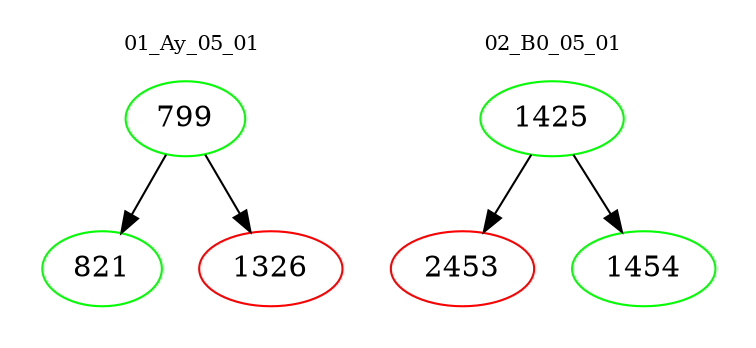digraph{
subgraph cluster_0 {
color = white
label = "01_Ay_05_01";
fontsize=10;
T0_799 [label="799", color="green"]
T0_799 -> T0_821 [color="black"]
T0_821 [label="821", color="green"]
T0_799 -> T0_1326 [color="black"]
T0_1326 [label="1326", color="red"]
}
subgraph cluster_1 {
color = white
label = "02_B0_05_01";
fontsize=10;
T1_1425 [label="1425", color="green"]
T1_1425 -> T1_2453 [color="black"]
T1_2453 [label="2453", color="red"]
T1_1425 -> T1_1454 [color="black"]
T1_1454 [label="1454", color="green"]
}
}

